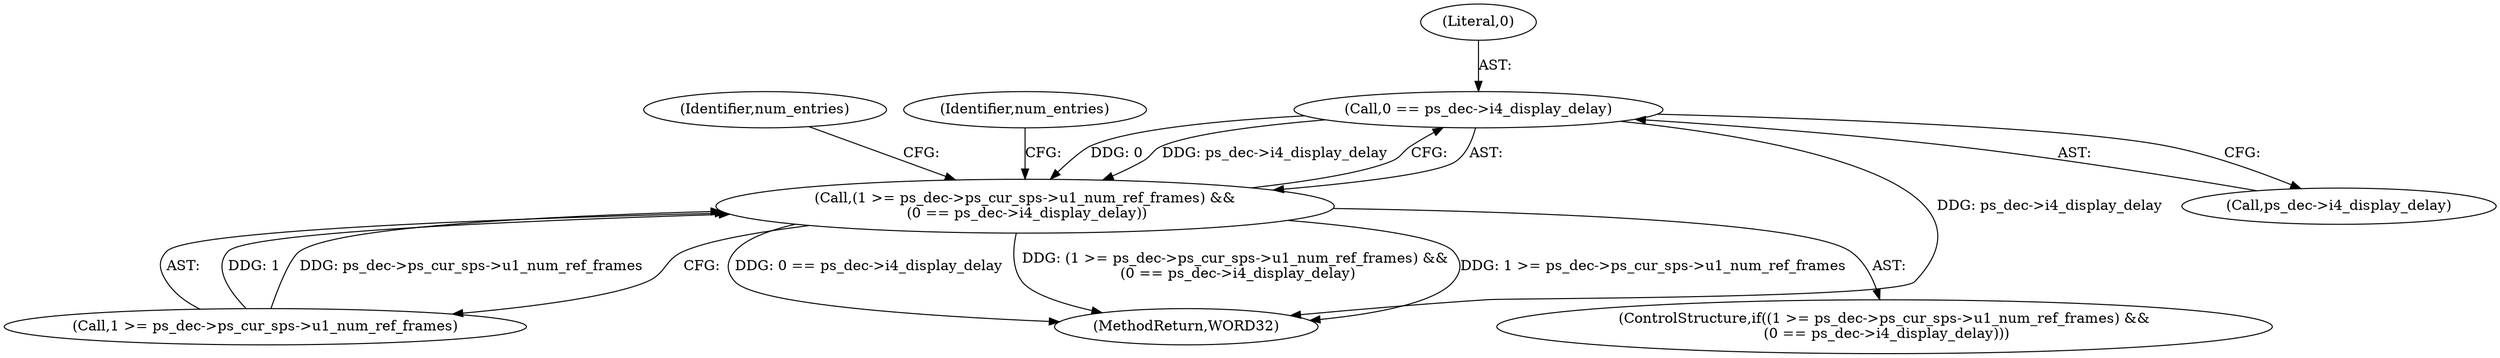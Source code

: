digraph "0_Android_a78887bcffbc2995cf9ed72e0697acf560875e9e_2@pointer" {
"1002308" [label="(Call,0 == ps_dec->i4_display_delay)"];
"1002300" [label="(Call,(1 >= ps_dec->ps_cur_sps->u1_num_ref_frames) &&\n (0 == ps_dec->i4_display_delay))"];
"1002318" [label="(Identifier,num_entries)"];
"1002301" [label="(Call,1 >= ps_dec->ps_cur_sps->u1_num_ref_frames)"];
"1002315" [label="(Identifier,num_entries)"];
"1002571" [label="(MethodReturn,WORD32)"];
"1002310" [label="(Call,ps_dec->i4_display_delay)"];
"1002309" [label="(Literal,0)"];
"1002300" [label="(Call,(1 >= ps_dec->ps_cur_sps->u1_num_ref_frames) &&\n (0 == ps_dec->i4_display_delay))"];
"1002308" [label="(Call,0 == ps_dec->i4_display_delay)"];
"1002299" [label="(ControlStructure,if((1 >= ps_dec->ps_cur_sps->u1_num_ref_frames) &&\n (0 == ps_dec->i4_display_delay)))"];
"1002308" -> "1002300"  [label="AST: "];
"1002308" -> "1002310"  [label="CFG: "];
"1002309" -> "1002308"  [label="AST: "];
"1002310" -> "1002308"  [label="AST: "];
"1002300" -> "1002308"  [label="CFG: "];
"1002308" -> "1002571"  [label="DDG: ps_dec->i4_display_delay"];
"1002308" -> "1002300"  [label="DDG: 0"];
"1002308" -> "1002300"  [label="DDG: ps_dec->i4_display_delay"];
"1002300" -> "1002299"  [label="AST: "];
"1002300" -> "1002301"  [label="CFG: "];
"1002301" -> "1002300"  [label="AST: "];
"1002315" -> "1002300"  [label="CFG: "];
"1002318" -> "1002300"  [label="CFG: "];
"1002300" -> "1002571"  [label="DDG: 1 >= ps_dec->ps_cur_sps->u1_num_ref_frames"];
"1002300" -> "1002571"  [label="DDG: 0 == ps_dec->i4_display_delay"];
"1002300" -> "1002571"  [label="DDG: (1 >= ps_dec->ps_cur_sps->u1_num_ref_frames) &&\n (0 == ps_dec->i4_display_delay)"];
"1002301" -> "1002300"  [label="DDG: 1"];
"1002301" -> "1002300"  [label="DDG: ps_dec->ps_cur_sps->u1_num_ref_frames"];
}
